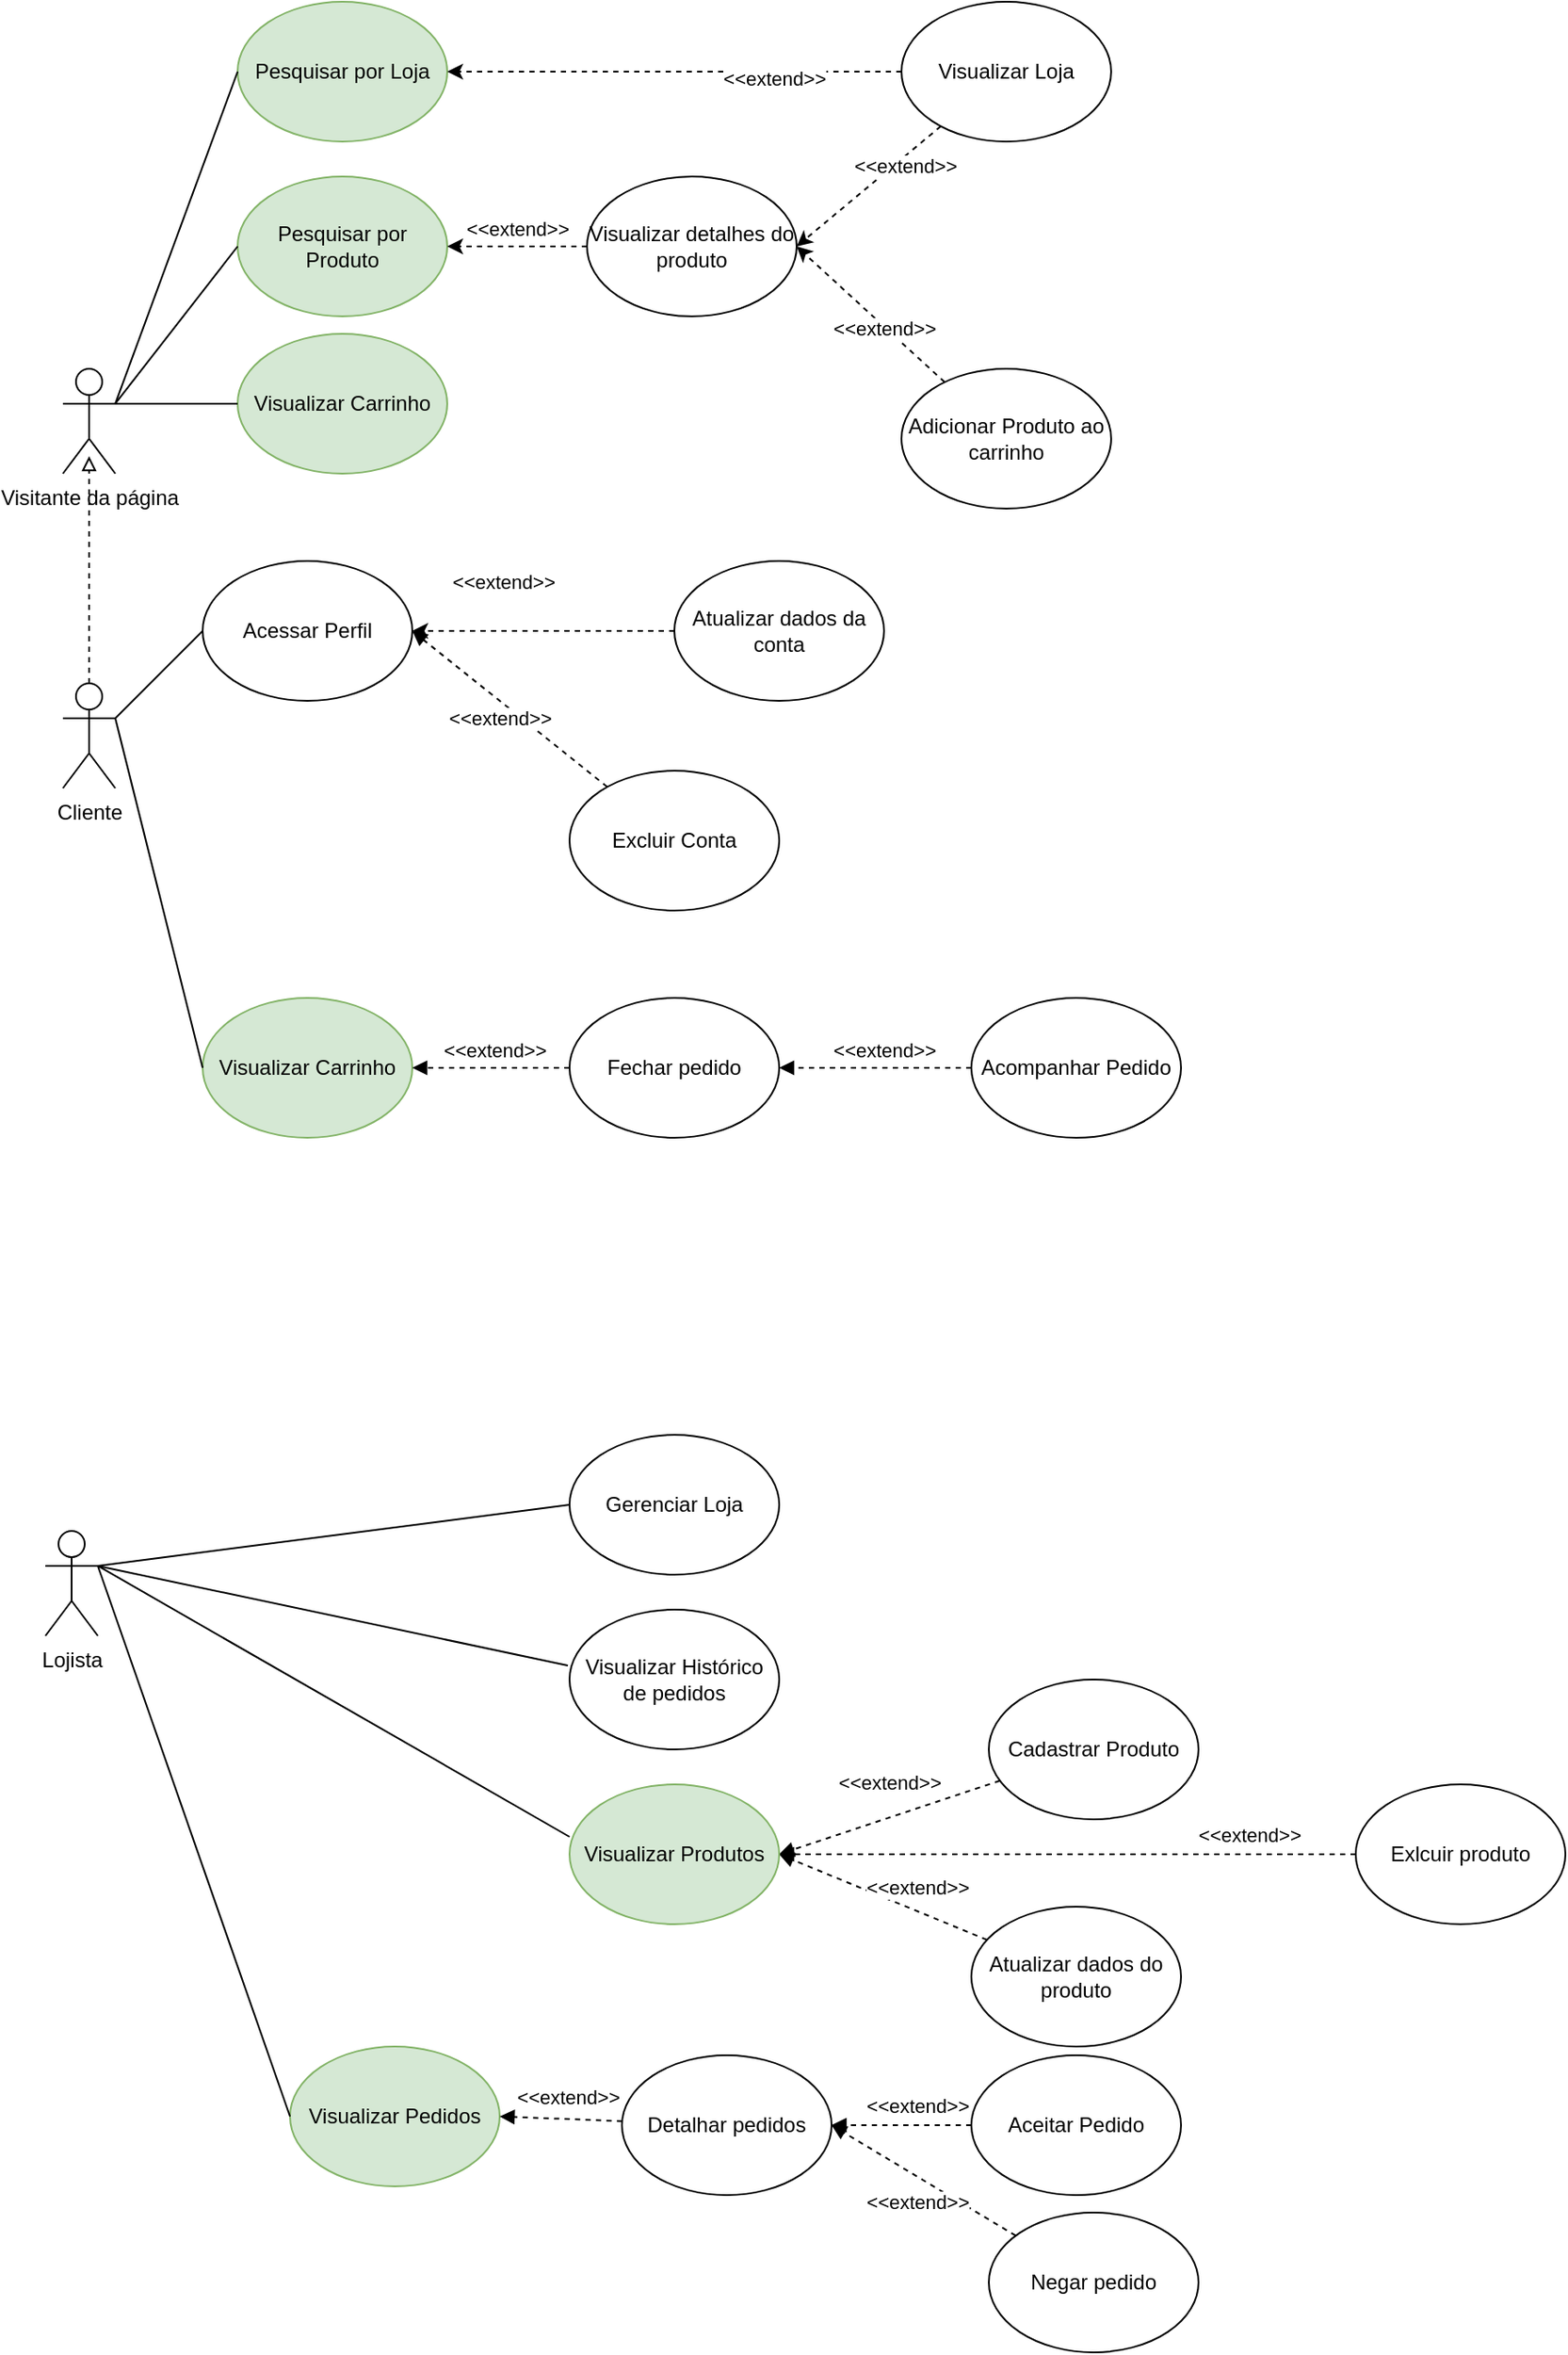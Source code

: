 <?xml version="1.0" encoding="UTF-8"?>
<mxfile version="14.9.2" type="google">
  <diagram id="8HKQMW4QgMC1dH3ctxk9" name="Page-1">
    <mxGraphModel dx="868" dy="450" grid="1" gridSize="10" guides="1" tooltips="1" connect="1" arrows="1" fold="1" page="1" pageScale="1" pageWidth="827" pageHeight="1169" math="0" shadow="0">
      <root>
        <mxCell id="0" />
        <mxCell id="1" parent="0" />
        <mxCell id="dZDrsQ1NZqcXXCW0UbdY-1" value="Visitante da página&lt;br&gt;" style="shape=umlActor;verticalLabelPosition=bottom;verticalAlign=top;html=1;outlineConnect=0;" parent="1" vertex="1">
          <mxGeometry x="100" y="260" width="30" height="60" as="geometry" />
        </mxCell>
        <mxCell id="dZDrsQ1NZqcXXCW0UbdY-2" value="Pesquisar por Produto&lt;br&gt;" style="ellipse;whiteSpace=wrap;html=1;fillColor=#d5e8d4;strokeColor=#82b366;fontColor=#000000;" parent="1" vertex="1">
          <mxGeometry x="200" y="150" width="120" height="80" as="geometry" />
        </mxCell>
        <mxCell id="dZDrsQ1NZqcXXCW0UbdY-7" value="" style="endArrow=none;html=1;exitX=1;exitY=0.333;exitDx=0;exitDy=0;exitPerimeter=0;entryX=0;entryY=0.5;entryDx=0;entryDy=0;" parent="1" source="dZDrsQ1NZqcXXCW0UbdY-1" target="dZDrsQ1NZqcXXCW0UbdY-2" edge="1">
          <mxGeometry width="50" height="50" relative="1" as="geometry">
            <mxPoint x="500" y="560" as="sourcePoint" />
            <mxPoint x="550" y="510" as="targetPoint" />
          </mxGeometry>
        </mxCell>
        <mxCell id="H3AiWUCp9q5OC1NPsXTo-7" style="rounded=0;orthogonalLoop=1;jettySize=auto;html=1;entryX=1;entryY=0.5;entryDx=0;entryDy=0;dashed=1;" parent="1" source="dZDrsQ1NZqcXXCW0UbdY-16" target="H3AiWUCp9q5OC1NPsXTo-6" edge="1">
          <mxGeometry relative="1" as="geometry" />
        </mxCell>
        <mxCell id="dZDrsQ1NZqcXXCW0UbdY-16" value="Atualizar dados da conta" style="ellipse;whiteSpace=wrap;html=1;" parent="1" vertex="1">
          <mxGeometry x="450" y="370" width="120" height="80" as="geometry" />
        </mxCell>
        <mxCell id="hDfRb7Fc2wK_hWg_4QYN-16" style="rounded=0;orthogonalLoop=1;jettySize=auto;html=1;dashed=1;" parent="1" source="hDfRb7Fc2wK_hWg_4QYN-1" edge="1">
          <mxGeometry relative="1" as="geometry">
            <mxPoint x="520" y="190" as="targetPoint" />
          </mxGeometry>
        </mxCell>
        <mxCell id="hDfRb7Fc2wK_hWg_4QYN-38" value="&amp;lt;&amp;lt;extend&amp;gt;&amp;gt;" style="edgeLabel;html=1;align=center;verticalAlign=middle;resizable=0;points=[];" parent="hDfRb7Fc2wK_hWg_4QYN-16" vertex="1" connectable="0">
          <mxGeometry x="-0.435" y="4" relative="1" as="geometry">
            <mxPoint as="offset" />
          </mxGeometry>
        </mxCell>
        <mxCell id="hDfRb7Fc2wK_hWg_4QYN-1" value="Visualizar Loja" style="ellipse;whiteSpace=wrap;html=1;" parent="1" vertex="1">
          <mxGeometry x="580" y="50" width="120" height="80" as="geometry" />
        </mxCell>
        <mxCell id="hDfRb7Fc2wK_hWg_4QYN-15" style="edgeStyle=orthogonalEdgeStyle;rounded=0;orthogonalLoop=1;jettySize=auto;html=1;entryX=1;entryY=0.5;entryDx=0;entryDy=0;dashed=1;" parent="1" source="hDfRb7Fc2wK_hWg_4QYN-4" target="dZDrsQ1NZqcXXCW0UbdY-2" edge="1">
          <mxGeometry relative="1" as="geometry">
            <mxPoint x="360" y="190" as="targetPoint" />
          </mxGeometry>
        </mxCell>
        <mxCell id="hDfRb7Fc2wK_hWg_4QYN-39" value="&amp;lt;&amp;lt;extend&amp;gt;&amp;gt;" style="edgeLabel;html=1;align=center;verticalAlign=middle;resizable=0;points=[];" parent="hDfRb7Fc2wK_hWg_4QYN-15" vertex="1" connectable="0">
          <mxGeometry x="0.25" y="-4" relative="1" as="geometry">
            <mxPoint x="10" y="-6" as="offset" />
          </mxGeometry>
        </mxCell>
        <mxCell id="hDfRb7Fc2wK_hWg_4QYN-4" value="Visualizar detalhes do produto" style="ellipse;whiteSpace=wrap;html=1;" parent="1" vertex="1">
          <mxGeometry x="400" y="150" width="120" height="80" as="geometry" />
        </mxCell>
        <mxCell id="hDfRb7Fc2wK_hWg_4QYN-17" style="edgeStyle=none;rounded=0;orthogonalLoop=1;jettySize=auto;html=1;entryX=1;entryY=0.5;entryDx=0;entryDy=0;dashed=1;" parent="1" source="hDfRb7Fc2wK_hWg_4QYN-5" target="hDfRb7Fc2wK_hWg_4QYN-4" edge="1">
          <mxGeometry relative="1" as="geometry" />
        </mxCell>
        <mxCell id="hDfRb7Fc2wK_hWg_4QYN-37" value="&amp;lt;&amp;lt;extend&amp;gt;&amp;gt;" style="edgeLabel;html=1;align=center;verticalAlign=middle;resizable=0;points=[];" parent="hDfRb7Fc2wK_hWg_4QYN-17" vertex="1" connectable="0">
          <mxGeometry x="-0.188" y="1" relative="1" as="geometry">
            <mxPoint as="offset" />
          </mxGeometry>
        </mxCell>
        <mxCell id="hDfRb7Fc2wK_hWg_4QYN-5" value="Adicionar Produto ao carrinho&lt;br&gt;" style="ellipse;whiteSpace=wrap;html=1;" parent="1" vertex="1">
          <mxGeometry x="580" y="260" width="120" height="80" as="geometry" />
        </mxCell>
        <mxCell id="hDfRb7Fc2wK_hWg_4QYN-27" style="edgeStyle=none;rounded=0;orthogonalLoop=1;jettySize=auto;html=1;dashed=1;endArrow=block;endFill=0;" parent="1" source="hDfRb7Fc2wK_hWg_4QYN-26" edge="1">
          <mxGeometry relative="1" as="geometry">
            <mxPoint x="115" y="310" as="targetPoint" />
          </mxGeometry>
        </mxCell>
        <mxCell id="hDfRb7Fc2wK_hWg_4QYN-26" value="Cliente" style="shape=umlActor;verticalLabelPosition=bottom;verticalAlign=top;html=1;outlineConnect=0;" parent="1" vertex="1">
          <mxGeometry x="100" y="440" width="30" height="60" as="geometry" />
        </mxCell>
        <mxCell id="hDfRb7Fc2wK_hWg_4QYN-28" value="" style="endArrow=none;html=1;exitX=1;exitY=0.333;exitDx=0;exitDy=0;exitPerimeter=0;entryX=0;entryY=0.5;entryDx=0;entryDy=0;" parent="1" source="hDfRb7Fc2wK_hWg_4QYN-26" target="H3AiWUCp9q5OC1NPsXTo-6" edge="1">
          <mxGeometry width="50" height="50" relative="1" as="geometry">
            <mxPoint x="190" y="440" as="sourcePoint" />
            <mxPoint x="260" y="350" as="targetPoint" />
          </mxGeometry>
        </mxCell>
        <mxCell id="hDfRb7Fc2wK_hWg_4QYN-29" value="Visualizar Carrinho" style="ellipse;whiteSpace=wrap;html=1;fillColor=#d5e8d4;strokeColor=#82b366;fontColor=#000000;" parent="1" vertex="1">
          <mxGeometry x="200" y="240" width="120" height="80" as="geometry" />
        </mxCell>
        <mxCell id="hDfRb7Fc2wK_hWg_4QYN-30" value="" style="endArrow=none;html=1;entryX=0;entryY=0.5;entryDx=0;entryDy=0;" parent="1" target="hDfRb7Fc2wK_hWg_4QYN-29" edge="1">
          <mxGeometry width="50" height="50" relative="1" as="geometry">
            <mxPoint x="130" y="280" as="sourcePoint" />
            <mxPoint x="210" y="200" as="targetPoint" />
          </mxGeometry>
        </mxCell>
        <mxCell id="hDfRb7Fc2wK_hWg_4QYN-31" value="Visualizar Carrinho" style="ellipse;whiteSpace=wrap;html=1;fillColor=#d5e8d4;strokeColor=#82b366;fontColor=#000000;" parent="1" vertex="1">
          <mxGeometry x="180" y="620" width="120" height="80" as="geometry" />
        </mxCell>
        <mxCell id="hDfRb7Fc2wK_hWg_4QYN-32" value="" style="endArrow=none;html=1;exitX=1;exitY=0.333;exitDx=0;exitDy=0;exitPerimeter=0;entryX=0;entryY=0.5;entryDx=0;entryDy=0;" parent="1" source="hDfRb7Fc2wK_hWg_4QYN-26" target="hDfRb7Fc2wK_hWg_4QYN-31" edge="1">
          <mxGeometry width="50" height="50" relative="1" as="geometry">
            <mxPoint x="140" y="470" as="sourcePoint" />
            <mxPoint x="210" y="400" as="targetPoint" />
          </mxGeometry>
        </mxCell>
        <mxCell id="hDfRb7Fc2wK_hWg_4QYN-42" style="edgeStyle=none;rounded=0;orthogonalLoop=1;jettySize=auto;html=1;entryX=1;entryY=0.5;entryDx=0;entryDy=0;dashed=1;endArrow=block;endFill=1;" parent="1" source="hDfRb7Fc2wK_hWg_4QYN-33" target="hDfRb7Fc2wK_hWg_4QYN-31" edge="1">
          <mxGeometry relative="1" as="geometry" />
        </mxCell>
        <mxCell id="hDfRb7Fc2wK_hWg_4QYN-44" value="&lt;span style=&quot;color: rgba(0 , 0 , 0 , 0) ; font-family: monospace ; font-size: 0px ; background-color: rgb(248 , 249 , 250)&quot;&gt;%3CmxGraphModel%3E%3Croot%3E%3CmxCell%20id%3D%220%22%2F%3E%3CmxCell%20id%3D%221%22%20parent%3D%220%22%2F%3E%3CmxCell%20id%3D%222%22%20style%3D%22edgeStyle%3Dnone%3Brounded%3D0%3BorthogonalLoop%3D1%3BjettySize%3Dauto%3Bhtml%3D1%3BentryX%3D0.5%3BentryY%3D0%3BentryDx%3D0%3BentryDy%3D0%3Bdashed%3D1%3B%22%20edge%3D%221%22%20parent%3D%221%22%3E%3CmxGeometry%20relative%3D%221%22%20as%3D%22geometry%22%3E%3CmxPoint%20x%3D%22640%22%20y%3D%22130%22%20as%3D%22sourcePoint%22%2F%3E%3CmxPoint%20x%3D%22640%22%20y%3D%22290%22%20as%3D%22targetPoint%22%2F%3E%3C%2FmxGeometry%3E%3C%2FmxCell%3E%3CmxCell%20id%3D%223%22%20value%3D%22%26amp%3Blt%3B%26amp%3Blt%3Bextend%26amp%3Bgt%3B%26amp%3Bgt%3B%22%20style%3D%22edgeLabel%3Bhtml%3D1%3Balign%3Dcenter%3BverticalAlign%3Dmiddle%3Bresizable%3D0%3Bpoints%3D%5B%5D%3B%22%20vertex%3D%221%22%20connectable%3D%220%22%20parent%3D%222%22%3E%3CmxGeometry%20x%3D%220.125%22%20relative%3D%221%22%20as%3D%22geometry%22%3E%3CmxPoint%20as%3D%22offset%22%2F%3E%3C%2FmxGeometry%3E%3C%2FmxCell%3E%3C%2Froot%3E%3C%2FmxGraphModel%3E&lt;/span&gt;&lt;span style=&quot;color: rgba(0 , 0 , 0 , 0) ; font-family: monospace ; font-size: 0px ; background-color: rgb(248 , 249 , 250)&quot;&gt;%3CmxGraphModel%3E%3Croot%3E%3CmxCell%20id%3D%220%22%2F%3E%3CmxCell%20id%3D%221%22%20parent%3D%220%22%2F%3E%3CmxCell%20id%3D%222%22%20style%3D%22edgeStyle%3Dnone%3Brounded%3D0%3BorthogonalLoop%3D1%3BjettySize%3Dauto%3Bhtml%3D1%3BentryX%3D0.5%3BentryY%3D0%3BentryDx%3D0%3BentryDy%3D0%3Bdashed%3D1%3B%22%20edge%3D%221%22%20parent%3D%221%22%3E%3CmxGeometry%20relative%3D%221%22%20as%3D%22geometry%22%3E%3CmxPoint%20x%3D%22640%22%20y%3D%22130%22%20as%3D%22sourcePoint%22%2F%3E%3CmxPoint%20x%3D%22640%22%20y%3D%22290%22%20as%3D%22targetPoint%22%2F%3E%3C%2FmxGeometry%3E%3C%2FmxCell%3E%3CmxCell%20id%3D%223%22%20value%3D%22%26amp%3Blt%3B%26amp%3Blt%3Bextend%26amp%3Bgt%3B%26amp%3Bgt%3B%22%20style%3D%22edgeLabel%3Bhtml%3D1%3Balign%3Dcenter%3BverticalAlign%3Dmiddle%3Bresizable%3D0%3Bpoints%3D%5B%5D%3B%22%20vertex%3D%221%22%20connectable%3D%220%22%20parent%3D%222%22%3E%3CmxGeometry%20x%3D%220.125%22%20relative%3D%221%22%20as%3D%22geometry%22%3E%3CmxPoint%20as%3D%22offset%22%2F%3E%3C%2FmxGeometry%3E%3C%2FmxCell%3E%3C%2Froot%3E%3C%2FmxGraphModel%3E&lt;/span&gt;" style="edgeLabel;html=1;align=center;verticalAlign=middle;resizable=0;points=[];" parent="hDfRb7Fc2wK_hWg_4QYN-42" vertex="1" connectable="0">
          <mxGeometry x="-0.275" y="1" relative="1" as="geometry">
            <mxPoint as="offset" />
          </mxGeometry>
        </mxCell>
        <mxCell id="hDfRb7Fc2wK_hWg_4QYN-46" value="&amp;lt;&amp;lt;extend&amp;gt;&amp;gt;" style="edgeLabel;html=1;align=center;verticalAlign=middle;resizable=0;points=[];" parent="hDfRb7Fc2wK_hWg_4QYN-42" vertex="1" connectable="0">
          <mxGeometry x="-0.35" relative="1" as="geometry">
            <mxPoint x="-14" y="-10" as="offset" />
          </mxGeometry>
        </mxCell>
        <mxCell id="hDfRb7Fc2wK_hWg_4QYN-33" value="Fechar pedido" style="ellipse;whiteSpace=wrap;html=1;" parent="1" vertex="1">
          <mxGeometry x="390" y="620" width="120" height="80" as="geometry" />
        </mxCell>
        <mxCell id="hDfRb7Fc2wK_hWg_4QYN-47" value="Lojista" style="shape=umlActor;verticalLabelPosition=bottom;verticalAlign=top;html=1;outlineConnect=0;" parent="1" vertex="1">
          <mxGeometry x="90" y="925" width="30" height="60" as="geometry" />
        </mxCell>
        <mxCell id="hDfRb7Fc2wK_hWg_4QYN-48" value="Gerenciar Loja" style="ellipse;whiteSpace=wrap;html=1;" parent="1" vertex="1">
          <mxGeometry x="390" y="870" width="120" height="80" as="geometry" />
        </mxCell>
        <mxCell id="hDfRb7Fc2wK_hWg_4QYN-59" style="edgeStyle=none;rounded=0;orthogonalLoop=1;jettySize=auto;html=1;entryX=1;entryY=0.5;entryDx=0;entryDy=0;dashed=1;endArrow=block;endFill=1;" parent="1" target="H3AiWUCp9q5OC1NPsXTo-13" edge="1">
          <mxGeometry relative="1" as="geometry">
            <mxPoint x="457.884" y="916.51" as="sourcePoint" />
          </mxGeometry>
        </mxCell>
        <mxCell id="hDfRb7Fc2wK_hWg_4QYN-58" style="edgeStyle=none;rounded=0;orthogonalLoop=1;jettySize=auto;html=1;endArrow=block;endFill=1;dashed=1;entryX=1;entryY=0.5;entryDx=0;entryDy=0;" parent="1" source="hDfRb7Fc2wK_hWg_4QYN-50" edge="1">
          <mxGeometry relative="1" as="geometry">
            <mxPoint x="330" y="830" as="targetPoint" />
          </mxGeometry>
        </mxCell>
        <mxCell id="hDfRb7Fc2wK_hWg_4QYN-85" style="edgeStyle=none;rounded=0;orthogonalLoop=1;jettySize=auto;html=1;entryX=1;entryY=0.5;entryDx=0;entryDy=0;dashed=1;endArrow=block;endFill=1;" parent="1" source="hDfRb7Fc2wK_hWg_4QYN-53" target="hDfRb7Fc2wK_hWg_4QYN-83" edge="1">
          <mxGeometry relative="1" as="geometry" />
        </mxCell>
        <mxCell id="hDfRb7Fc2wK_hWg_4QYN-53" value="Cadastrar Produto" style="ellipse;whiteSpace=wrap;html=1;" parent="1" vertex="1">
          <mxGeometry x="630" y="1010" width="120" height="80" as="geometry" />
        </mxCell>
        <mxCell id="hDfRb7Fc2wK_hWg_4QYN-62" style="edgeStyle=none;rounded=0;orthogonalLoop=1;jettySize=auto;html=1;dashed=1;endArrow=block;endFill=1;entryX=1;entryY=0.5;entryDx=0;entryDy=0;" parent="1" source="hDfRb7Fc2wK_hWg_4QYN-54" target="hDfRb7Fc2wK_hWg_4QYN-83" edge="1">
          <mxGeometry relative="1" as="geometry">
            <mxPoint x="740" y="1200" as="targetPoint" />
          </mxGeometry>
        </mxCell>
        <mxCell id="hDfRb7Fc2wK_hWg_4QYN-54" value="Atualizar dados do produto" style="ellipse;whiteSpace=wrap;html=1;" parent="1" vertex="1">
          <mxGeometry x="620" y="1140" width="120" height="80" as="geometry" />
        </mxCell>
        <mxCell id="hDfRb7Fc2wK_hWg_4QYN-56" value="" style="endArrow=none;html=1;exitX=1;exitY=0.333;exitDx=0;exitDy=0;exitPerimeter=0;entryX=0;entryY=0.5;entryDx=0;entryDy=0;" parent="1" source="hDfRb7Fc2wK_hWg_4QYN-47" target="hDfRb7Fc2wK_hWg_4QYN-48" edge="1">
          <mxGeometry width="50" height="50" relative="1" as="geometry">
            <mxPoint x="380" y="975" as="sourcePoint" />
            <mxPoint x="430" y="925" as="targetPoint" />
          </mxGeometry>
        </mxCell>
        <mxCell id="hDfRb7Fc2wK_hWg_4QYN-63" value="Visualizar Pedidos" style="ellipse;whiteSpace=wrap;html=1;fillColor=#d5e8d4;strokeColor=#82b366;fontColor=#000000;" parent="1" vertex="1">
          <mxGeometry x="230" y="1220" width="120" height="80" as="geometry" />
        </mxCell>
        <mxCell id="hDfRb7Fc2wK_hWg_4QYN-69" style="edgeStyle=none;rounded=0;orthogonalLoop=1;jettySize=auto;html=1;entryX=1;entryY=0.5;entryDx=0;entryDy=0;dashed=1;endArrow=block;endFill=1;" parent="1" source="hDfRb7Fc2wK_hWg_4QYN-64" target="hDfRb7Fc2wK_hWg_4QYN-63" edge="1">
          <mxGeometry relative="1" as="geometry" />
        </mxCell>
        <mxCell id="hDfRb7Fc2wK_hWg_4QYN-64" value="Detalhar pedidos" style="ellipse;whiteSpace=wrap;html=1;" parent="1" vertex="1">
          <mxGeometry x="420" y="1225" width="120" height="80" as="geometry" />
        </mxCell>
        <mxCell id="hDfRb7Fc2wK_hWg_4QYN-70" style="edgeStyle=none;rounded=0;orthogonalLoop=1;jettySize=auto;html=1;dashed=1;endArrow=block;endFill=1;entryX=1;entryY=0.5;entryDx=0;entryDy=0;" parent="1" source="hDfRb7Fc2wK_hWg_4QYN-65" target="hDfRb7Fc2wK_hWg_4QYN-64" edge="1">
          <mxGeometry relative="1" as="geometry">
            <mxPoint x="511" y="1295" as="targetPoint" />
          </mxGeometry>
        </mxCell>
        <mxCell id="hDfRb7Fc2wK_hWg_4QYN-65" value="Aceitar Pedido" style="ellipse;whiteSpace=wrap;html=1;" parent="1" vertex="1">
          <mxGeometry x="620" y="1225" width="120" height="80" as="geometry" />
        </mxCell>
        <mxCell id="hDfRb7Fc2wK_hWg_4QYN-71" style="edgeStyle=none;rounded=0;orthogonalLoop=1;jettySize=auto;html=1;entryX=1;entryY=0.5;entryDx=0;entryDy=0;dashed=1;endArrow=block;endFill=1;" parent="1" source="hDfRb7Fc2wK_hWg_4QYN-67" target="hDfRb7Fc2wK_hWg_4QYN-64" edge="1">
          <mxGeometry relative="1" as="geometry" />
        </mxCell>
        <mxCell id="hDfRb7Fc2wK_hWg_4QYN-67" value="Negar pedido" style="ellipse;whiteSpace=wrap;html=1;" parent="1" vertex="1">
          <mxGeometry x="630" y="1315" width="120" height="80" as="geometry" />
        </mxCell>
        <mxCell id="hDfRb7Fc2wK_hWg_4QYN-72" style="edgeStyle=none;rounded=0;orthogonalLoop=1;jettySize=auto;html=1;entryX=1;entryY=0.5;entryDx=0;entryDy=0;dashed=1;endArrow=block;endFill=1;" parent="1" source="hDfRb7Fc2wK_hWg_4QYN-68" target="hDfRb7Fc2wK_hWg_4QYN-83" edge="1">
          <mxGeometry relative="1" as="geometry" />
        </mxCell>
        <mxCell id="hDfRb7Fc2wK_hWg_4QYN-68" value="Exlcuir produto" style="ellipse;whiteSpace=wrap;html=1;" parent="1" vertex="1">
          <mxGeometry x="840" y="1070" width="120" height="80" as="geometry" />
        </mxCell>
        <mxCell id="hDfRb7Fc2wK_hWg_4QYN-73" value="" style="endArrow=none;html=1;entryX=0;entryY=0.5;entryDx=0;entryDy=0;" parent="1" target="hDfRb7Fc2wK_hWg_4QYN-63" edge="1">
          <mxGeometry width="50" height="50" relative="1" as="geometry">
            <mxPoint x="120" y="945" as="sourcePoint" />
            <mxPoint x="190" y="1235" as="targetPoint" />
          </mxGeometry>
        </mxCell>
        <mxCell id="hDfRb7Fc2wK_hWg_4QYN-78" value="&amp;lt;&amp;lt;extend&amp;gt;&amp;gt;" style="edgeLabel;html=1;align=center;verticalAlign=middle;resizable=0;points=[];" parent="1" vertex="1" connectable="0">
          <mxGeometry x="414" y="1080" as="geometry">
            <mxPoint x="159" y="-11" as="offset" />
          </mxGeometry>
        </mxCell>
        <mxCell id="hDfRb7Fc2wK_hWg_4QYN-79" value="&amp;lt;&amp;lt;extend&amp;gt;&amp;gt;" style="edgeLabel;html=1;align=center;verticalAlign=middle;resizable=0;points=[];" parent="1" vertex="1" connectable="0">
          <mxGeometry x="620" y="1110" as="geometry">
            <mxPoint x="159" y="-11" as="offset" />
          </mxGeometry>
        </mxCell>
        <mxCell id="hDfRb7Fc2wK_hWg_4QYN-80" value="&amp;lt;&amp;lt;extend&amp;gt;&amp;gt;" style="edgeLabel;html=1;align=center;verticalAlign=middle;resizable=0;points=[];" parent="1" vertex="1" connectable="0">
          <mxGeometry x="430" y="1265" as="geometry">
            <mxPoint x="159" y="-11" as="offset" />
          </mxGeometry>
        </mxCell>
        <mxCell id="hDfRb7Fc2wK_hWg_4QYN-81" value="&amp;lt;&amp;lt;extend&amp;gt;&amp;gt;" style="edgeLabel;html=1;align=center;verticalAlign=middle;resizable=0;points=[];" parent="1" vertex="1" connectable="0">
          <mxGeometry x="430" y="1320" as="geometry">
            <mxPoint x="159" y="-11" as="offset" />
          </mxGeometry>
        </mxCell>
        <mxCell id="hDfRb7Fc2wK_hWg_4QYN-82" value="&amp;lt;&amp;lt;extend&amp;gt;&amp;gt;" style="edgeLabel;html=1;align=center;verticalAlign=middle;resizable=0;points=[];" parent="1" vertex="1" connectable="0">
          <mxGeometry x="230" y="1260" as="geometry">
            <mxPoint x="159" y="-11" as="offset" />
          </mxGeometry>
        </mxCell>
        <mxCell id="hDfRb7Fc2wK_hWg_4QYN-83" value="Visualizar Produtos" style="ellipse;whiteSpace=wrap;html=1;fillColor=#d5e8d4;strokeColor=#82b366;fontColor=#000000;" parent="1" vertex="1">
          <mxGeometry x="390" y="1070" width="120" height="80" as="geometry" />
        </mxCell>
        <mxCell id="hDfRb7Fc2wK_hWg_4QYN-86" value="&amp;lt;&amp;lt;extend&amp;gt;&amp;gt;" style="edgeLabel;html=1;align=center;verticalAlign=middle;resizable=0;points=[];" parent="1" vertex="1" connectable="0">
          <mxGeometry x="430" y="1140" as="geometry">
            <mxPoint x="159" y="-11" as="offset" />
          </mxGeometry>
        </mxCell>
        <mxCell id="hDfRb7Fc2wK_hWg_4QYN-88" style="edgeStyle=none;rounded=0;orthogonalLoop=1;jettySize=auto;html=1;entryX=1;entryY=0.5;entryDx=0;entryDy=0;dashed=1;endArrow=block;endFill=1;" parent="1" source="hDfRb7Fc2wK_hWg_4QYN-87" target="H3AiWUCp9q5OC1NPsXTo-6" edge="1">
          <mxGeometry relative="1" as="geometry" />
        </mxCell>
        <mxCell id="hDfRb7Fc2wK_hWg_4QYN-87" value="Excluir Conta" style="ellipse;whiteSpace=wrap;html=1;" parent="1" vertex="1">
          <mxGeometry x="390" y="490" width="120" height="80" as="geometry" />
        </mxCell>
        <mxCell id="hDfRb7Fc2wK_hWg_4QYN-90" value="&amp;lt;&amp;lt;extend&amp;gt;&amp;gt;" style="edgeLabel;html=1;align=center;verticalAlign=middle;resizable=0;points=[];" parent="1" vertex="1" connectable="0">
          <mxGeometry x="350" y="460" as="geometry" />
        </mxCell>
        <mxCell id="H3AiWUCp9q5OC1NPsXTo-1" value="&lt;font color=&quot;#000000&quot;&gt;Pesquisar por Loja&lt;/font&gt;" style="ellipse;whiteSpace=wrap;html=1;fillColor=#d5e8d4;strokeColor=#82b366;" parent="1" vertex="1">
          <mxGeometry x="200" y="50" width="120" height="80" as="geometry" />
        </mxCell>
        <mxCell id="H3AiWUCp9q5OC1NPsXTo-2" value="" style="endArrow=none;html=1;exitX=1;exitY=0.333;exitDx=0;exitDy=0;exitPerimeter=0;entryX=0;entryY=0.5;entryDx=0;entryDy=0;" parent="1" source="dZDrsQ1NZqcXXCW0UbdY-1" target="H3AiWUCp9q5OC1NPsXTo-1" edge="1">
          <mxGeometry width="50" height="50" relative="1" as="geometry">
            <mxPoint x="120" y="240" as="sourcePoint" />
            <mxPoint x="190" y="150" as="targetPoint" />
          </mxGeometry>
        </mxCell>
        <mxCell id="H3AiWUCp9q5OC1NPsXTo-4" style="rounded=0;orthogonalLoop=1;jettySize=auto;html=1;dashed=1;entryX=1;entryY=0.5;entryDx=0;entryDy=0;exitX=0;exitY=0.5;exitDx=0;exitDy=0;" parent="1" source="hDfRb7Fc2wK_hWg_4QYN-1" target="H3AiWUCp9q5OC1NPsXTo-1" edge="1">
          <mxGeometry relative="1" as="geometry">
            <mxPoint x="437.48" y="130" as="targetPoint" />
            <mxPoint x="519.998" y="61.235" as="sourcePoint" />
          </mxGeometry>
        </mxCell>
        <mxCell id="H3AiWUCp9q5OC1NPsXTo-5" value="&amp;lt;&amp;lt;extend&amp;gt;&amp;gt;" style="edgeLabel;html=1;align=center;verticalAlign=middle;resizable=0;points=[];" parent="H3AiWUCp9q5OC1NPsXTo-4" vertex="1" connectable="0">
          <mxGeometry x="-0.435" y="4" relative="1" as="geometry">
            <mxPoint as="offset" />
          </mxGeometry>
        </mxCell>
        <mxCell id="H3AiWUCp9q5OC1NPsXTo-6" value="Acessar Perfil" style="ellipse;whiteSpace=wrap;html=1;" parent="1" vertex="1">
          <mxGeometry x="180" y="370" width="120" height="80" as="geometry" />
        </mxCell>
        <mxCell id="H3AiWUCp9q5OC1NPsXTo-8" value="&amp;lt;&amp;lt;extend&amp;gt;&amp;gt;" style="edgeLabel;html=1;align=center;verticalAlign=middle;resizable=0;points=[];" parent="1" vertex="1" connectable="0">
          <mxGeometry x="450" y="380" as="geometry">
            <mxPoint x="-98" y="2" as="offset" />
          </mxGeometry>
        </mxCell>
        <mxCell id="H3AiWUCp9q5OC1NPsXTo-9" style="edgeStyle=none;rounded=0;orthogonalLoop=1;jettySize=auto;html=1;entryX=1;entryY=0.5;entryDx=0;entryDy=0;dashed=1;endArrow=block;endFill=1;exitX=0;exitY=0.5;exitDx=0;exitDy=0;" parent="1" source="H3AiWUCp9q5OC1NPsXTo-11" target="hDfRb7Fc2wK_hWg_4QYN-33" edge="1">
          <mxGeometry relative="1" as="geometry">
            <mxPoint x="751.589" y="729.271" as="sourcePoint" />
            <mxPoint x="640" y="640" as="targetPoint" />
          </mxGeometry>
        </mxCell>
        <mxCell id="H3AiWUCp9q5OC1NPsXTo-10" value="&amp;lt;&amp;lt;extend&amp;gt;&amp;gt;" style="edgeLabel;html=1;align=center;verticalAlign=middle;resizable=0;points=[];" parent="1" vertex="1" connectable="0">
          <mxGeometry x="690" y="690" as="geometry" />
        </mxCell>
        <mxCell id="H3AiWUCp9q5OC1NPsXTo-11" value="Acompanhar Pedido" style="ellipse;whiteSpace=wrap;html=1;" parent="1" vertex="1">
          <mxGeometry x="620" y="620" width="120" height="80" as="geometry" />
        </mxCell>
        <mxCell id="H3AiWUCp9q5OC1NPsXTo-12" value="&amp;lt;&amp;lt;extend&amp;gt;&amp;gt;" style="edgeLabel;html=1;align=center;verticalAlign=middle;resizable=0;points=[];" parent="1" vertex="1" connectable="0">
          <mxGeometry x="570" y="650" as="geometry" />
        </mxCell>
        <mxCell id="H3AiWUCp9q5OC1NPsXTo-17" value="Visualizar Histórico de pedidos" style="ellipse;whiteSpace=wrap;html=1;" parent="1" vertex="1">
          <mxGeometry x="390" y="970" width="120" height="80" as="geometry" />
        </mxCell>
        <mxCell id="sdHnZftBWkPplySN9N5n-8" value="" style="endArrow=none;html=1;exitX=1;exitY=0.333;exitDx=0;exitDy=0;exitPerimeter=0;entryX=0;entryY=0.375;entryDx=0;entryDy=0;entryPerimeter=0;" edge="1" parent="1" source="hDfRb7Fc2wK_hWg_4QYN-47" target="hDfRb7Fc2wK_hWg_4QYN-83">
          <mxGeometry width="50" height="50" relative="1" as="geometry">
            <mxPoint x="300" y="1120" as="sourcePoint" />
            <mxPoint x="390" y="1120" as="targetPoint" />
          </mxGeometry>
        </mxCell>
        <mxCell id="sdHnZftBWkPplySN9N5n-9" value="" style="endArrow=none;html=1;exitX=1;exitY=0.333;exitDx=0;exitDy=0;exitPerimeter=0;entryX=-0.008;entryY=0.4;entryDx=0;entryDy=0;entryPerimeter=0;" edge="1" parent="1" source="hDfRb7Fc2wK_hWg_4QYN-47" target="H3AiWUCp9q5OC1NPsXTo-17">
          <mxGeometry width="50" height="50" relative="1" as="geometry">
            <mxPoint x="300" y="1040" as="sourcePoint" />
            <mxPoint x="390" y="1040" as="targetPoint" />
          </mxGeometry>
        </mxCell>
      </root>
    </mxGraphModel>
  </diagram>
</mxfile>
